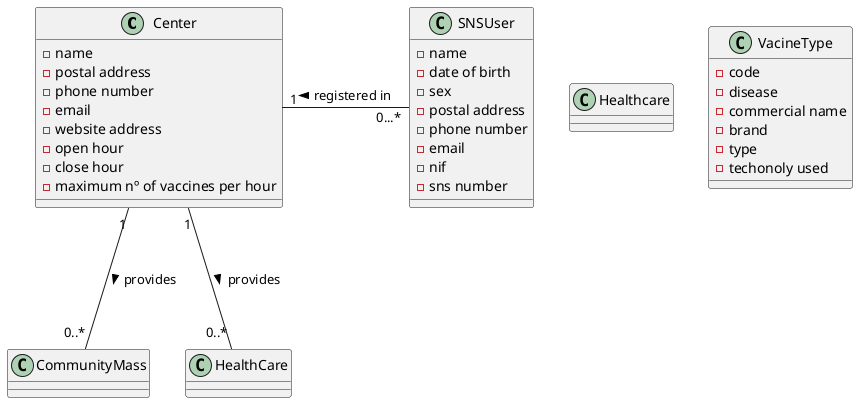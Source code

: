 @startuml


class Center {
-name
-postal address
-phone number
-email
-website address
-open hour
-close hour
-maximum nº of vaccines per hour
}

class CommunityMass{

}

class Healthcare{
}

class VacineType{
-code
-disease
-commercial name
-brand
-type
-techonoly used
}

class SNSUser{
-name
-date of birth
-sex
-postal address
-phone number
-email
-nif
-sns number
}
SNSUser"0...*" -left-- "1" Center:  registered in >
Center "1" --- "0..*" HealthCare:  provides >
Center "1" --- "0..*" CommunityMass:  provides >
@enduml